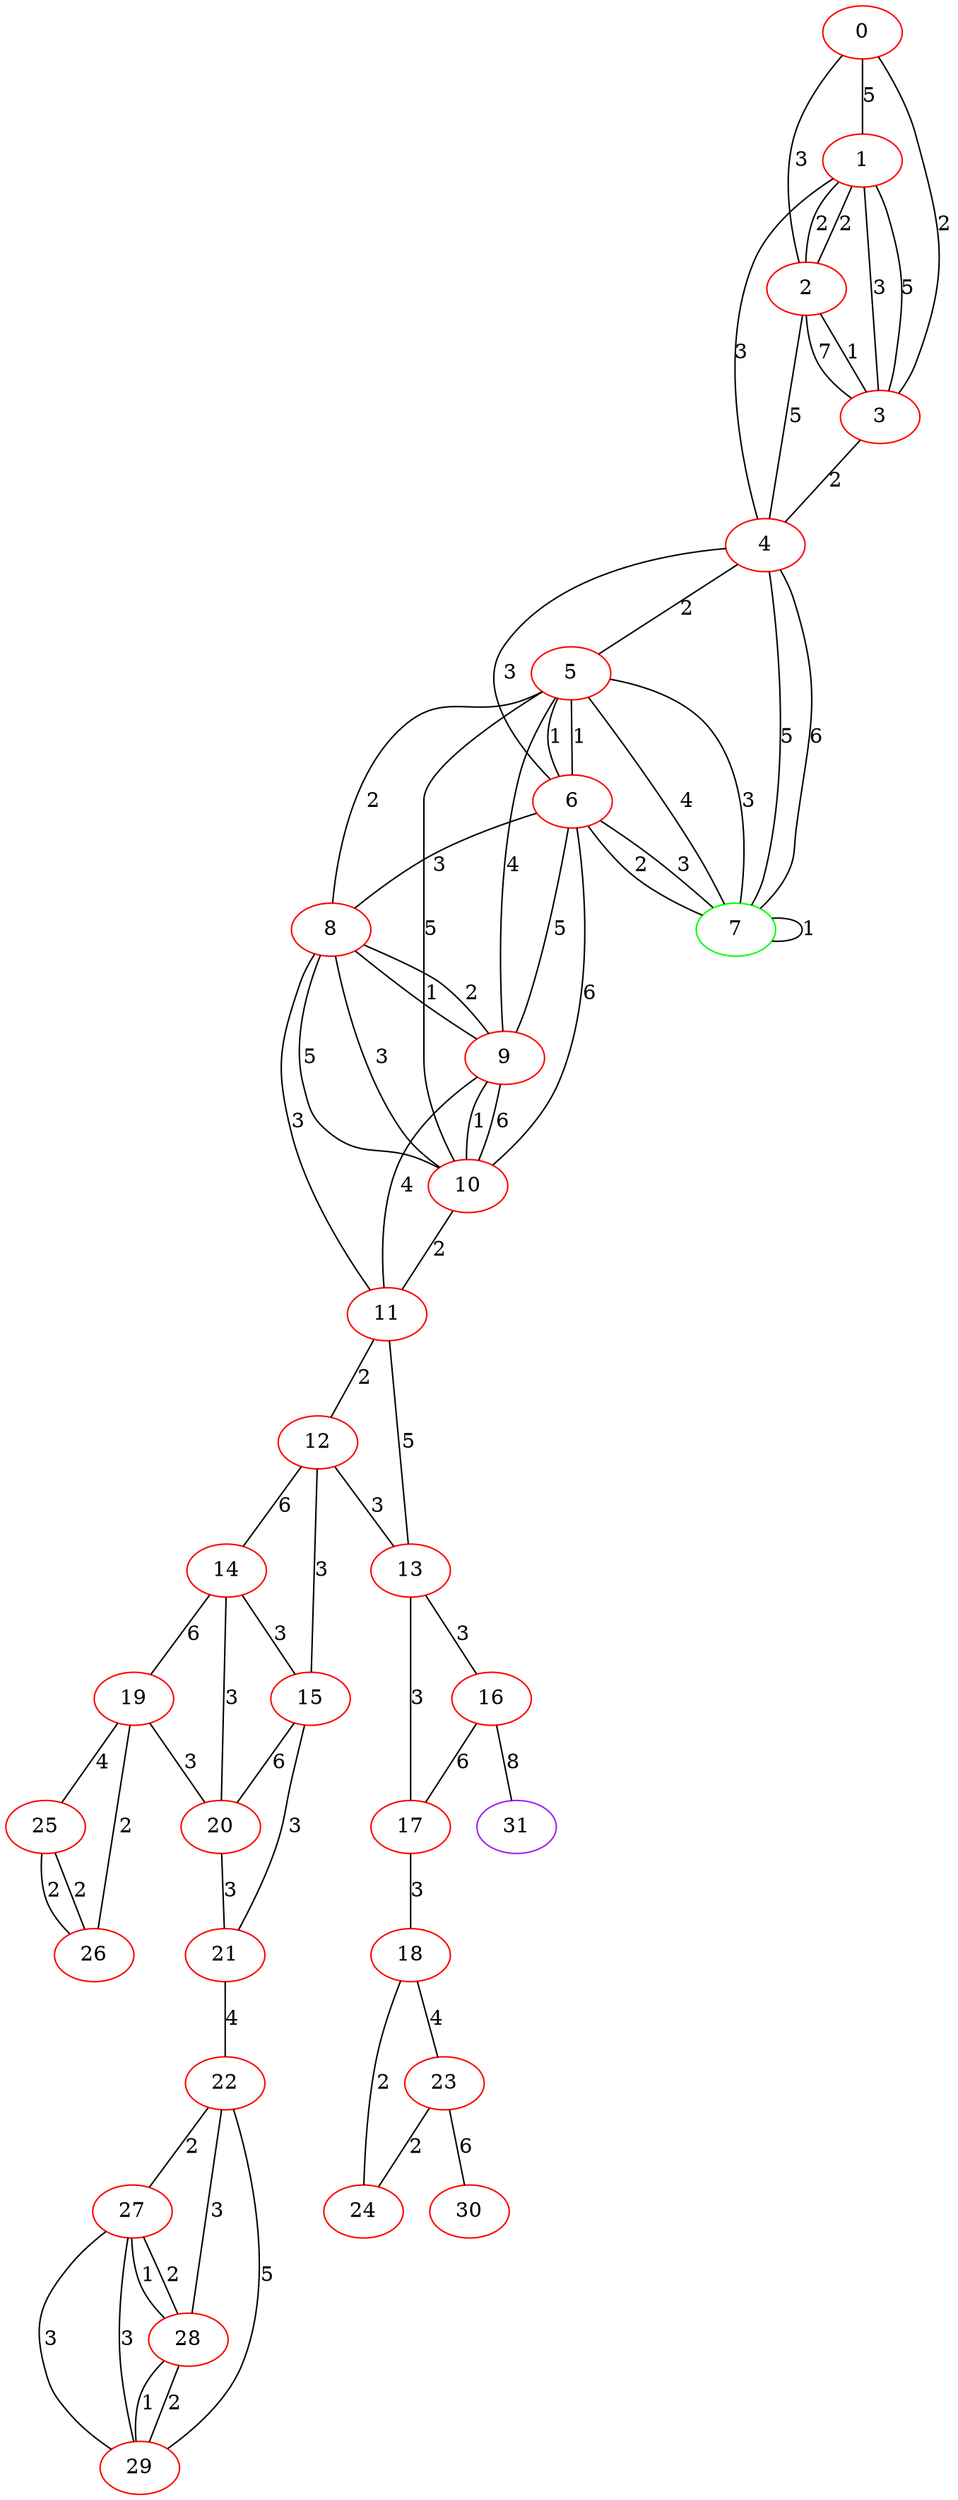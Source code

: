 graph "" {
0 [color=red, weight=1];
1 [color=red, weight=1];
2 [color=red, weight=1];
3 [color=red, weight=1];
4 [color=red, weight=1];
5 [color=red, weight=1];
6 [color=red, weight=1];
7 [color=green, weight=2];
8 [color=red, weight=1];
9 [color=red, weight=1];
10 [color=red, weight=1];
11 [color=red, weight=1];
12 [color=red, weight=1];
13 [color=red, weight=1];
14 [color=red, weight=1];
15 [color=red, weight=1];
16 [color=red, weight=1];
17 [color=red, weight=1];
18 [color=red, weight=1];
19 [color=red, weight=1];
20 [color=red, weight=1];
21 [color=red, weight=1];
22 [color=red, weight=1];
23 [color=red, weight=1];
24 [color=red, weight=1];
25 [color=red, weight=1];
26 [color=red, weight=1];
27 [color=red, weight=1];
28 [color=red, weight=1];
29 [color=red, weight=1];
30 [color=red, weight=1];
31 [color=purple, weight=4];
0 -- 1  [key=0, label=5];
0 -- 2  [key=0, label=3];
0 -- 3  [key=0, label=2];
1 -- 2  [key=0, label=2];
1 -- 2  [key=1, label=2];
1 -- 3  [key=0, label=3];
1 -- 3  [key=1, label=5];
1 -- 4  [key=0, label=3];
2 -- 3  [key=0, label=1];
2 -- 3  [key=1, label=7];
2 -- 4  [key=0, label=5];
3 -- 4  [key=0, label=2];
4 -- 5  [key=0, label=2];
4 -- 6  [key=0, label=3];
4 -- 7  [key=0, label=5];
4 -- 7  [key=1, label=6];
5 -- 6  [key=0, label=1];
5 -- 6  [key=1, label=1];
5 -- 7  [key=0, label=3];
5 -- 7  [key=1, label=4];
5 -- 8  [key=0, label=2];
5 -- 9  [key=0, label=4];
5 -- 10  [key=0, label=5];
6 -- 7  [key=0, label=2];
6 -- 7  [key=1, label=3];
6 -- 8  [key=0, label=3];
6 -- 9  [key=0, label=5];
6 -- 10  [key=0, label=6];
7 -- 7  [key=0, label=1];
8 -- 9  [key=0, label=1];
8 -- 9  [key=1, label=2];
8 -- 10  [key=0, label=5];
8 -- 10  [key=1, label=3];
8 -- 11  [key=0, label=3];
9 -- 10  [key=0, label=6];
9 -- 10  [key=1, label=1];
9 -- 11  [key=0, label=4];
10 -- 11  [key=0, label=2];
11 -- 12  [key=0, label=2];
11 -- 13  [key=0, label=5];
12 -- 13  [key=0, label=3];
12 -- 14  [key=0, label=6];
12 -- 15  [key=0, label=3];
13 -- 16  [key=0, label=3];
13 -- 17  [key=0, label=3];
14 -- 20  [key=0, label=3];
14 -- 19  [key=0, label=6];
14 -- 15  [key=0, label=3];
15 -- 20  [key=0, label=6];
15 -- 21  [key=0, label=3];
16 -- 17  [key=0, label=6];
16 -- 31  [key=0, label=8];
17 -- 18  [key=0, label=3];
18 -- 24  [key=0, label=2];
18 -- 23  [key=0, label=4];
19 -- 25  [key=0, label=4];
19 -- 26  [key=0, label=2];
19 -- 20  [key=0, label=3];
20 -- 21  [key=0, label=3];
21 -- 22  [key=0, label=4];
22 -- 27  [key=0, label=2];
22 -- 28  [key=0, label=3];
22 -- 29  [key=0, label=5];
23 -- 24  [key=0, label=2];
23 -- 30  [key=0, label=6];
25 -- 26  [key=0, label=2];
25 -- 26  [key=1, label=2];
27 -- 28  [key=0, label=1];
27 -- 28  [key=1, label=2];
27 -- 29  [key=0, label=3];
27 -- 29  [key=1, label=3];
28 -- 29  [key=0, label=2];
28 -- 29  [key=1, label=1];
}
